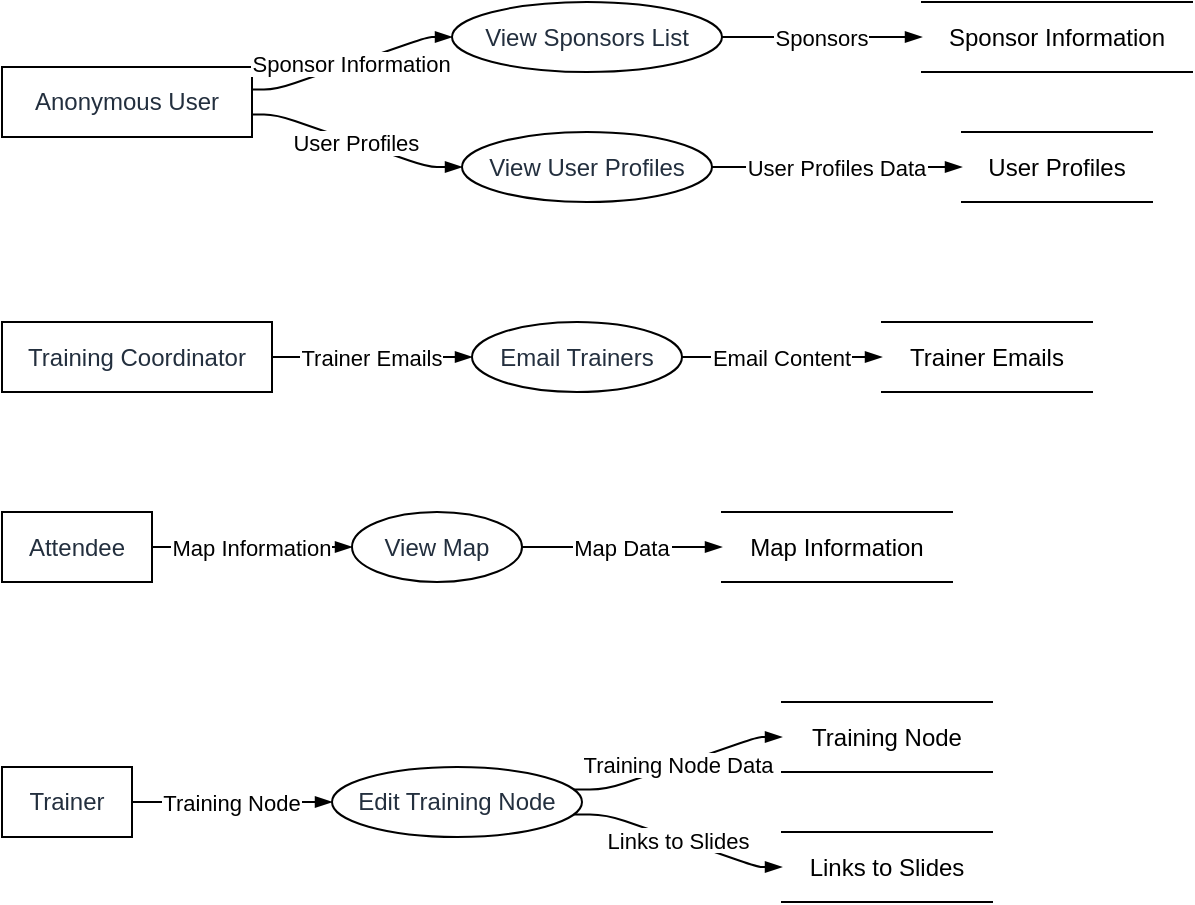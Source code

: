 <mxfile version="23.0.2" type="device">
  <diagram name="Page-1" id="6yPMVoU48wbKWEftGmoi">
    <mxGraphModel dx="794" dy="511" grid="1" gridSize="10" guides="1" tooltips="1" connect="1" arrows="1" fold="1" page="1" pageScale="1" pageWidth="827" pageHeight="1169" math="0" shadow="0">
      <root>
        <mxCell id="0" />
        <mxCell id="1" parent="0" />
        <UserObject label="Anonymous User" type="externalEntity" source="" flow="" placeholders="1" id="Eh9A52h5inNrgL-ROiiX-1">
          <mxCell style="shape=rectangle;whiteSpace=wrap;html=1;fillColor=#ffffff;strokeColor=#000000;align=center;verticalAlign=middle;fontColor=#232F3E;" vertex="1" parent="1">
            <mxGeometry y="32.5" width="125" height="35" as="geometry" />
          </mxCell>
        </UserObject>
        <UserObject label="View Sponsors List" type="process" source="1" flow="Sponsor Information" placeholders="1" id="Eh9A52h5inNrgL-ROiiX-2">
          <mxCell style="shape=ellipse;perimeter=ellipsePerimeter;whiteSpace=wrap;html=1;fillColor=#ffffff;strokeColor=#000000;align=center;verticalAlign=middle;fontColor=#232F3E;" vertex="1" parent="1">
            <mxGeometry x="225" width="135" height="35" as="geometry" />
          </mxCell>
        </UserObject>
        <UserObject label="Sponsor Information" type="dataStore" source="2" flow="Sponsors" placeholders="1" id="Eh9A52h5inNrgL-ROiiX-3">
          <mxCell style="html=1;dashed=0;whiteSpace=wrap;shape=partialRectangle;right=0;left=0;" vertex="1" parent="1">
            <mxGeometry x="460" width="135" height="35" as="geometry" />
          </mxCell>
        </UserObject>
        <UserObject label="View User Profiles" type="process" source="1" flow="User Profiles" placeholders="1" id="Eh9A52h5inNrgL-ROiiX-4">
          <mxCell style="shape=ellipse;perimeter=ellipsePerimeter;whiteSpace=wrap;html=1;fillColor=#ffffff;strokeColor=#000000;align=center;verticalAlign=middle;fontColor=#232F3E;" vertex="1" parent="1">
            <mxGeometry x="230" y="65" width="125" height="35" as="geometry" />
          </mxCell>
        </UserObject>
        <UserObject label="User Profiles" type="dataStore" source="4" flow="User Profiles Data" placeholders="1" id="Eh9A52h5inNrgL-ROiiX-5">
          <mxCell style="html=1;dashed=0;whiteSpace=wrap;shape=partialRectangle;right=0;left=0;" vertex="1" parent="1">
            <mxGeometry x="480" y="65" width="95" height="35" as="geometry" />
          </mxCell>
        </UserObject>
        <UserObject label="Training Coordinator" type="externalEntity" source="" flow="" placeholders="1" id="Eh9A52h5inNrgL-ROiiX-6">
          <mxCell style="shape=rectangle;whiteSpace=wrap;html=1;fillColor=#ffffff;strokeColor=#000000;align=center;verticalAlign=middle;fontColor=#232F3E;" vertex="1" parent="1">
            <mxGeometry y="160" width="135" height="35" as="geometry" />
          </mxCell>
        </UserObject>
        <UserObject label="Email Trainers" type="process" source="6" flow="Trainer Emails" placeholders="1" id="Eh9A52h5inNrgL-ROiiX-7">
          <mxCell style="shape=ellipse;perimeter=ellipsePerimeter;whiteSpace=wrap;html=1;fillColor=#ffffff;strokeColor=#000000;align=center;verticalAlign=middle;fontColor=#232F3E;" vertex="1" parent="1">
            <mxGeometry x="235" y="160" width="105" height="35" as="geometry" />
          </mxCell>
        </UserObject>
        <UserObject label="Trainer Emails" type="dataStore" source="7" flow="Email Content" placeholders="1" id="Eh9A52h5inNrgL-ROiiX-8">
          <mxCell style="html=1;dashed=0;whiteSpace=wrap;shape=partialRectangle;right=0;left=0;" vertex="1" parent="1">
            <mxGeometry x="440" y="160" width="105" height="35" as="geometry" />
          </mxCell>
        </UserObject>
        <UserObject label="Attendee" type="externalEntity" source="" flow="" placeholders="1" id="Eh9A52h5inNrgL-ROiiX-9">
          <mxCell style="shape=rectangle;whiteSpace=wrap;html=1;fillColor=#ffffff;strokeColor=#000000;align=center;verticalAlign=middle;fontColor=#232F3E;" vertex="1" parent="1">
            <mxGeometry y="255" width="75" height="35" as="geometry" />
          </mxCell>
        </UserObject>
        <UserObject label="View Map" type="process" source="9" flow="Map Information" placeholders="1" id="Eh9A52h5inNrgL-ROiiX-10">
          <mxCell style="shape=ellipse;perimeter=ellipsePerimeter;whiteSpace=wrap;html=1;fillColor=#ffffff;strokeColor=#000000;align=center;verticalAlign=middle;fontColor=#232F3E;" vertex="1" parent="1">
            <mxGeometry x="175" y="255" width="85" height="35" as="geometry" />
          </mxCell>
        </UserObject>
        <UserObject label="Map Information" type="dataStore" source="10" flow="Map Data" placeholders="1" id="Eh9A52h5inNrgL-ROiiX-11">
          <mxCell style="html=1;dashed=0;whiteSpace=wrap;shape=partialRectangle;right=0;left=0;" vertex="1" parent="1">
            <mxGeometry x="360" y="255" width="115" height="35" as="geometry" />
          </mxCell>
        </UserObject>
        <UserObject label="Trainer" type="externalEntity" source="" flow="" placeholders="1" id="Eh9A52h5inNrgL-ROiiX-12">
          <mxCell style="shape=rectangle;whiteSpace=wrap;html=1;fillColor=#ffffff;strokeColor=#000000;align=center;verticalAlign=middle;fontColor=#232F3E;" vertex="1" parent="1">
            <mxGeometry y="382.5" width="65" height="35" as="geometry" />
          </mxCell>
        </UserObject>
        <UserObject label="Edit Training Node" type="process" source="12" flow="Training Node" placeholders="1" id="Eh9A52h5inNrgL-ROiiX-13">
          <mxCell style="shape=ellipse;perimeter=ellipsePerimeter;whiteSpace=wrap;html=1;fillColor=#ffffff;strokeColor=#000000;align=center;verticalAlign=middle;fontColor=#232F3E;" vertex="1" parent="1">
            <mxGeometry x="165" y="382.5" width="125" height="35" as="geometry" />
          </mxCell>
        </UserObject>
        <UserObject label="Training Node" type="dataStore" source="13" flow="Training Node Data" placeholders="1" id="Eh9A52h5inNrgL-ROiiX-14">
          <mxCell style="html=1;dashed=0;whiteSpace=wrap;shape=partialRectangle;right=0;left=0;" vertex="1" parent="1">
            <mxGeometry x="390" y="350" width="105" height="35" as="geometry" />
          </mxCell>
        </UserObject>
        <UserObject label="Links to Slides" type="dataStore" source="13" flow="Links to Slides" placeholders="1" id="Eh9A52h5inNrgL-ROiiX-15">
          <mxCell style="html=1;dashed=0;whiteSpace=wrap;shape=partialRectangle;right=0;left=0;" vertex="1" parent="1">
            <mxGeometry x="390" y="415" width="105" height="35" as="geometry" />
          </mxCell>
        </UserObject>
        <mxCell id="Eh9A52h5inNrgL-ROiiX-16" value="Sponsor Information" style="endArrow=blockThin;endFill=1;fontSize=11;orthogonal=1;noEdgeStyle=1;" edge="1" parent="1" source="Eh9A52h5inNrgL-ROiiX-1" target="Eh9A52h5inNrgL-ROiiX-2">
          <mxGeometry relative="1" as="geometry">
            <Array as="points">
              <mxPoint x="137" y="43.75" />
              <mxPoint x="213" y="17.5" />
            </Array>
          </mxGeometry>
        </mxCell>
        <mxCell id="Eh9A52h5inNrgL-ROiiX-17" value="Sponsors" style="endArrow=blockThin;endFill=1;fontSize=11;orthogonal=1;noEdgeStyle=1;" edge="1" parent="1" source="Eh9A52h5inNrgL-ROiiX-2" target="Eh9A52h5inNrgL-ROiiX-3">
          <mxGeometry relative="1" as="geometry">
            <Array as="points">
              <mxPoint x="372" y="17.5" />
              <mxPoint x="448" y="17.5" />
            </Array>
          </mxGeometry>
        </mxCell>
        <mxCell id="Eh9A52h5inNrgL-ROiiX-18" value="User Profiles" style="endArrow=blockThin;endFill=1;fontSize=11;orthogonal=1;noEdgeStyle=1;" edge="1" parent="1" source="Eh9A52h5inNrgL-ROiiX-1" target="Eh9A52h5inNrgL-ROiiX-4">
          <mxGeometry relative="1" as="geometry">
            <Array as="points">
              <mxPoint x="137" y="56.25" />
              <mxPoint x="213" y="82.5" />
            </Array>
          </mxGeometry>
        </mxCell>
        <mxCell id="Eh9A52h5inNrgL-ROiiX-19" value="User Profiles Data" style="endArrow=blockThin;endFill=1;fontSize=11;orthogonal=1;noEdgeStyle=1;" edge="1" parent="1" source="Eh9A52h5inNrgL-ROiiX-4" target="Eh9A52h5inNrgL-ROiiX-5">
          <mxGeometry relative="1" as="geometry">
            <Array as="points">
              <mxPoint x="372" y="82.5" />
              <mxPoint x="448" y="82.5" />
            </Array>
          </mxGeometry>
        </mxCell>
        <mxCell id="Eh9A52h5inNrgL-ROiiX-20" value="Trainer Emails" style="endArrow=blockThin;endFill=1;fontSize=11;orthogonal=1;noEdgeStyle=1;" edge="1" parent="1" source="Eh9A52h5inNrgL-ROiiX-6" target="Eh9A52h5inNrgL-ROiiX-7">
          <mxGeometry relative="1" as="geometry">
            <Array as="points">
              <mxPoint x="147" y="177.5" />
              <mxPoint x="223" y="177.5" />
            </Array>
          </mxGeometry>
        </mxCell>
        <mxCell id="Eh9A52h5inNrgL-ROiiX-21" value="Email Content" style="endArrow=blockThin;endFill=1;fontSize=11;orthogonal=1;noEdgeStyle=1;" edge="1" parent="1" source="Eh9A52h5inNrgL-ROiiX-7" target="Eh9A52h5inNrgL-ROiiX-8">
          <mxGeometry relative="1" as="geometry">
            <Array as="points">
              <mxPoint x="352" y="177.5" />
              <mxPoint x="428" y="177.5" />
            </Array>
          </mxGeometry>
        </mxCell>
        <mxCell id="Eh9A52h5inNrgL-ROiiX-22" value="Map Information" style="endArrow=blockThin;endFill=1;fontSize=11;orthogonal=1;noEdgeStyle=1;" edge="1" parent="1" source="Eh9A52h5inNrgL-ROiiX-9" target="Eh9A52h5inNrgL-ROiiX-10">
          <mxGeometry relative="1" as="geometry">
            <Array as="points">
              <mxPoint x="87" y="272.5" />
              <mxPoint x="163" y="272.5" />
            </Array>
          </mxGeometry>
        </mxCell>
        <mxCell id="Eh9A52h5inNrgL-ROiiX-23" value="Map Data" style="endArrow=blockThin;endFill=1;fontSize=11;orthogonal=1;noEdgeStyle=1;" edge="1" parent="1" source="Eh9A52h5inNrgL-ROiiX-10" target="Eh9A52h5inNrgL-ROiiX-11">
          <mxGeometry relative="1" as="geometry">
            <Array as="points">
              <mxPoint x="272" y="272.5" />
              <mxPoint x="348" y="272.5" />
            </Array>
          </mxGeometry>
        </mxCell>
        <mxCell id="Eh9A52h5inNrgL-ROiiX-24" value="Training Node" style="endArrow=blockThin;endFill=1;fontSize=11;orthogonal=1;noEdgeStyle=1;" edge="1" parent="1" source="Eh9A52h5inNrgL-ROiiX-12" target="Eh9A52h5inNrgL-ROiiX-13">
          <mxGeometry relative="1" as="geometry">
            <Array as="points">
              <mxPoint x="77" y="400" />
              <mxPoint x="153" y="400" />
            </Array>
          </mxGeometry>
        </mxCell>
        <mxCell id="Eh9A52h5inNrgL-ROiiX-25" value="Training Node Data" style="endArrow=blockThin;endFill=1;fontSize=11;orthogonal=1;noEdgeStyle=1;" edge="1" parent="1" source="Eh9A52h5inNrgL-ROiiX-13" target="Eh9A52h5inNrgL-ROiiX-14">
          <mxGeometry relative="1" as="geometry">
            <Array as="points">
              <mxPoint x="302" y="393.75" />
              <mxPoint x="378" y="367.5" />
            </Array>
          </mxGeometry>
        </mxCell>
        <mxCell id="Eh9A52h5inNrgL-ROiiX-26" value="Links to Slides" style="endArrow=blockThin;endFill=1;fontSize=11;orthogonal=1;noEdgeStyle=1;" edge="1" parent="1" source="Eh9A52h5inNrgL-ROiiX-13" target="Eh9A52h5inNrgL-ROiiX-15">
          <mxGeometry relative="1" as="geometry">
            <Array as="points">
              <mxPoint x="302" y="406.25" />
              <mxPoint x="378" y="432.5" />
            </Array>
          </mxGeometry>
        </mxCell>
      </root>
    </mxGraphModel>
  </diagram>
</mxfile>
